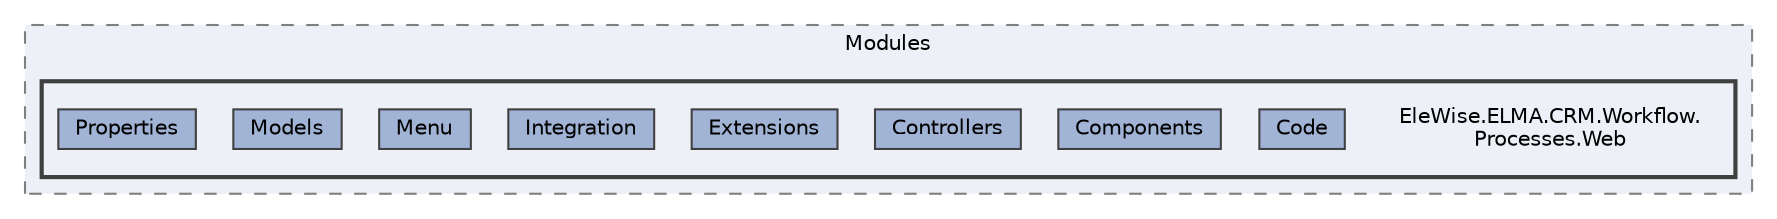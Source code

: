 digraph "Web/Modules/EleWise.ELMA.CRM.Workflow.Processes.Web"
{
 // LATEX_PDF_SIZE
  bgcolor="transparent";
  edge [fontname=Helvetica,fontsize=10,labelfontname=Helvetica,labelfontsize=10];
  node [fontname=Helvetica,fontsize=10,shape=box,height=0.2,width=0.4];
  compound=true
  subgraph clusterdir_7ee4616d7792420b09aab8c4c7e23d47 {
    graph [ bgcolor="#edf0f7", pencolor="grey50", label="Modules", fontname=Helvetica,fontsize=10 style="filled,dashed", URL="dir_7ee4616d7792420b09aab8c4c7e23d47.html",tooltip=""]
  subgraph clusterdir_45515eb8549ed9f871e537c210e6f764 {
    graph [ bgcolor="#edf0f7", pencolor="grey25", label="", fontname=Helvetica,fontsize=10 style="filled,bold", URL="dir_45515eb8549ed9f871e537c210e6f764.html",tooltip=""]
    dir_45515eb8549ed9f871e537c210e6f764 [shape=plaintext, label="EleWise.ELMA.CRM.Workflow.\lProcesses.Web"];
  dir_760e594be268f905f34fb46269cbe366 [label="Code", fillcolor="#a2b4d6", color="grey25", style="filled", URL="dir_760e594be268f905f34fb46269cbe366.html",tooltip=""];
  dir_0b2dd099c1cc8de474274174b93f0ac0 [label="Components", fillcolor="#a2b4d6", color="grey25", style="filled", URL="dir_0b2dd099c1cc8de474274174b93f0ac0.html",tooltip=""];
  dir_6032c9bc49d615c979f3d5c81c9c1cca [label="Controllers", fillcolor="#a2b4d6", color="grey25", style="filled", URL="dir_6032c9bc49d615c979f3d5c81c9c1cca.html",tooltip=""];
  dir_4a5ef3972e9e1dd2744e11e49b7efb63 [label="Extensions", fillcolor="#a2b4d6", color="grey25", style="filled", URL="dir_4a5ef3972e9e1dd2744e11e49b7efb63.html",tooltip=""];
  dir_263f70ea7ea548a6d06acba9af532124 [label="Integration", fillcolor="#a2b4d6", color="grey25", style="filled", URL="dir_263f70ea7ea548a6d06acba9af532124.html",tooltip=""];
  dir_6305861ad35720161d0a7965b6ff1d63 [label="Menu", fillcolor="#a2b4d6", color="grey25", style="filled", URL="dir_6305861ad35720161d0a7965b6ff1d63.html",tooltip=""];
  dir_9ba92089617f46886a8c6238b1b9a153 [label="Models", fillcolor="#a2b4d6", color="grey25", style="filled", URL="dir_9ba92089617f46886a8c6238b1b9a153.html",tooltip=""];
  dir_1f844ecf423300834649622271c8dbb7 [label="Properties", fillcolor="#a2b4d6", color="grey25", style="filled", URL="dir_1f844ecf423300834649622271c8dbb7.html",tooltip=""];
  }
  }
}
